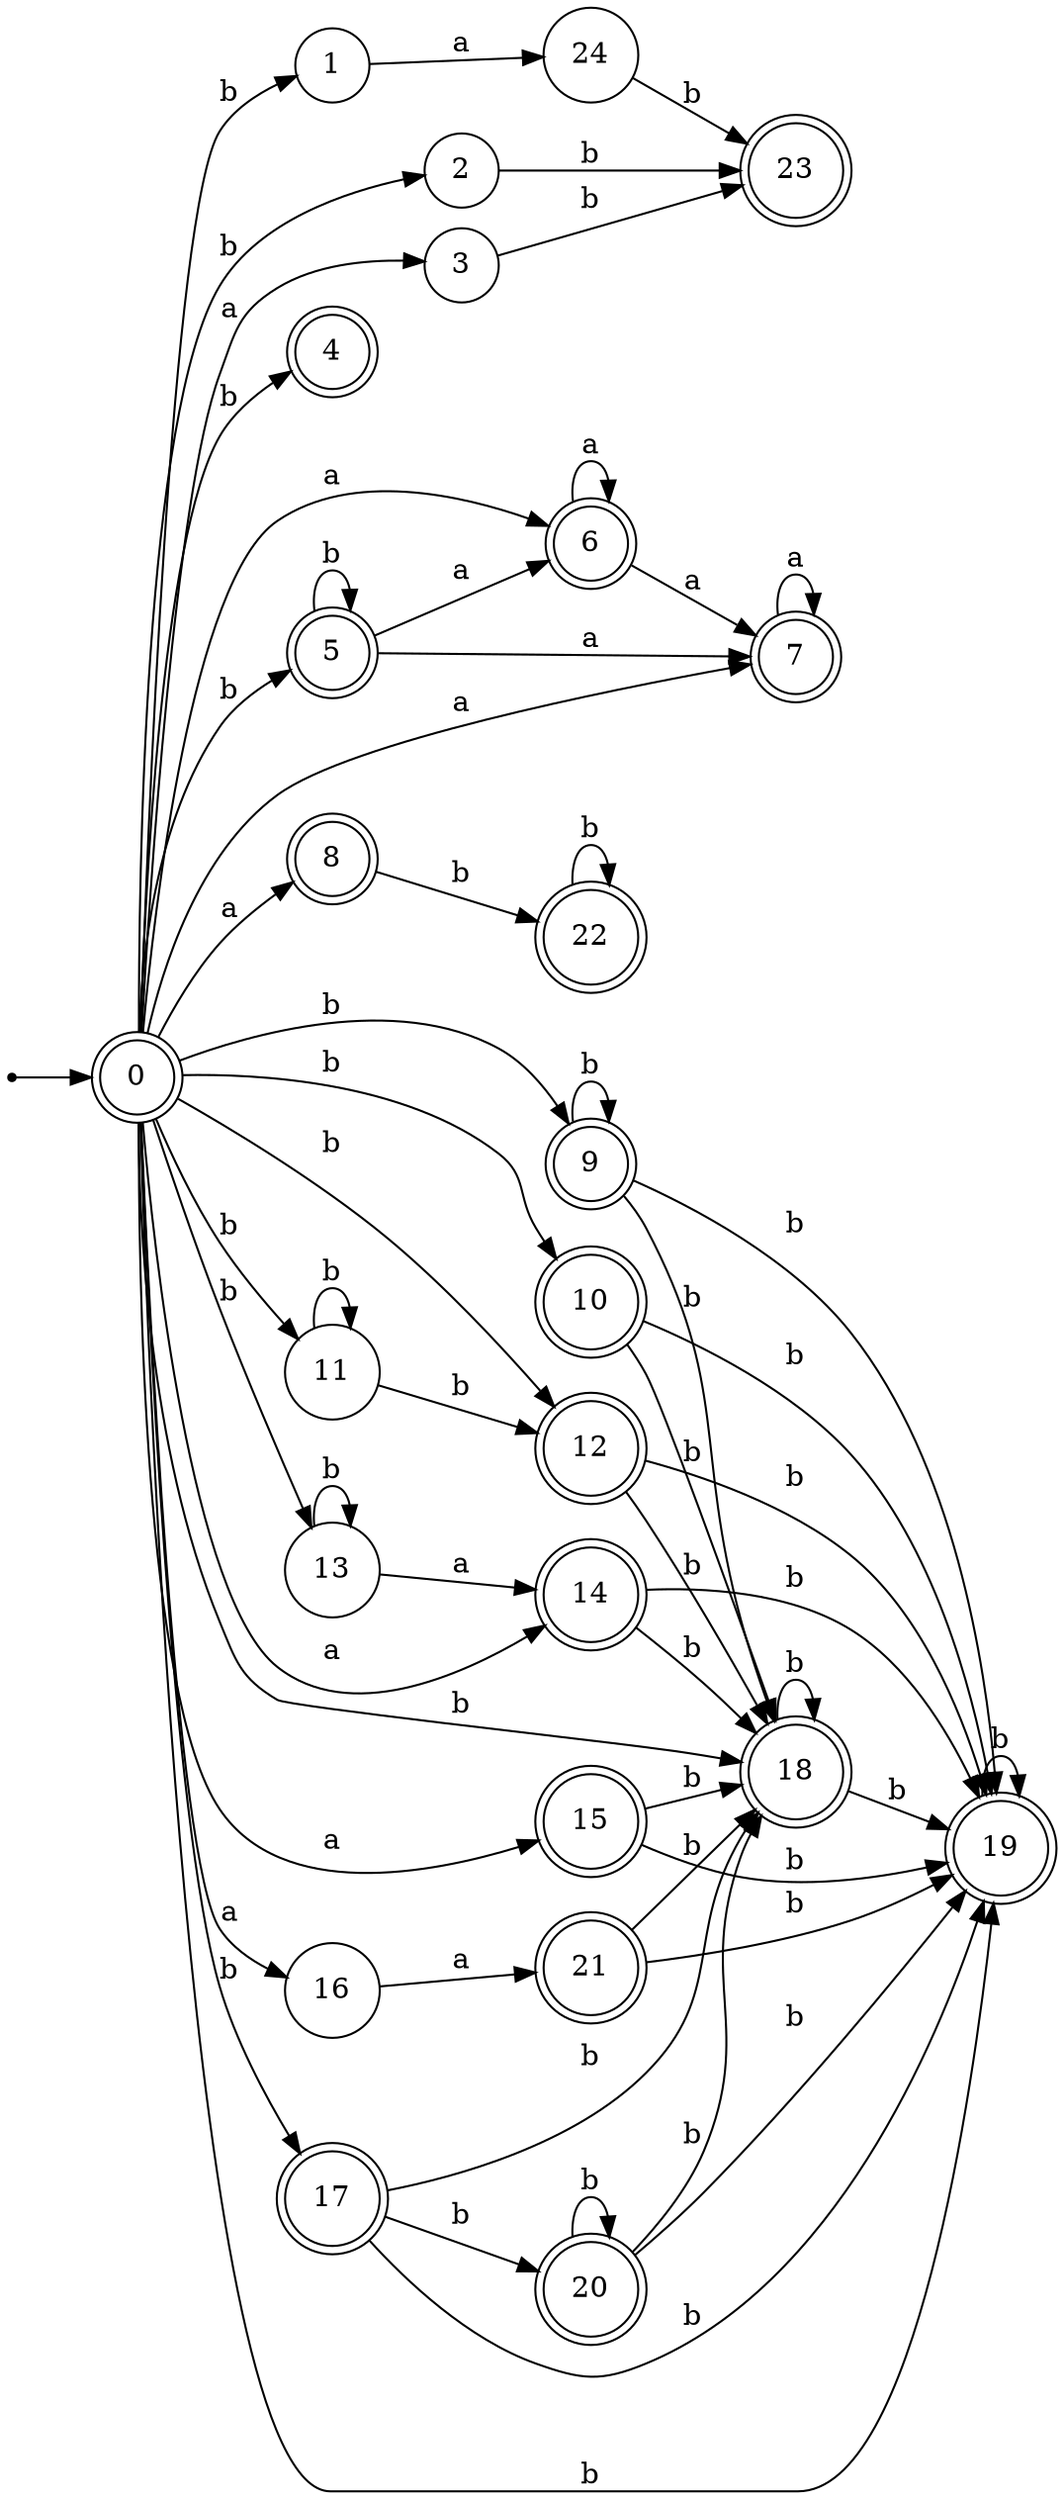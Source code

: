 digraph finite_state_machine {
rankdir=LR;
size="20,20";
node [shape = point]; "dummy0"
node [shape = doublecircle]; "0";"dummy0" -> "0";
node [shape = circle]; "1";
node [shape = circle]; "2";
node [shape = circle]; "3";
node [shape = doublecircle]; "4";node [shape = doublecircle]; "5";node [shape = doublecircle]; "6";node [shape = doublecircle]; "7";node [shape = doublecircle]; "8";node [shape = doublecircle]; "9";node [shape = doublecircle]; "10";node [shape = circle]; "11";
node [shape = doublecircle]; "12";node [shape = circle]; "13";
node [shape = doublecircle]; "14";node [shape = doublecircle]; "15";node [shape = circle]; "16";
node [shape = doublecircle]; "17";node [shape = doublecircle]; "18";node [shape = doublecircle]; "19";node [shape = doublecircle]; "20";node [shape = doublecircle]; "21";node [shape = doublecircle]; "22";node [shape = doublecircle]; "23";node [shape = circle]; "24";
"0" -> "1" [label = "b"];
 "0" -> "2" [label = "b"];
 "0" -> "4" [label = "b"];
 "0" -> "5" [label = "b"];
 "0" -> "9" [label = "b"];
 "0" -> "10" [label = "b"];
 "0" -> "11" [label = "b"];
 "0" -> "12" [label = "b"];
 "0" -> "13" [label = "b"];
 "0" -> "17" [label = "b"];
 "0" -> "18" [label = "b"];
 "0" -> "19" [label = "b"];
 "0" -> "16" [label = "a"];
 "0" -> "3" [label = "a"];
 "0" -> "6" [label = "a"];
 "0" -> "7" [label = "a"];
 "0" -> "8" [label = "a"];
 "0" -> "14" [label = "a"];
 "0" -> "15" [label = "a"];
 "19" -> "19" [label = "b"];
 "18" -> "18" [label = "b"];
 "18" -> "19" [label = "b"];
 "17" -> "18" [label = "b"];
 "17" -> "19" [label = "b"];
 "17" -> "20" [label = "b"];
 "20" -> "18" [label = "b"];
 "20" -> "19" [label = "b"];
 "20" -> "20" [label = "b"];
 "16" -> "21" [label = "a"];
 "21" -> "18" [label = "b"];
 "21" -> "19" [label = "b"];
 "15" -> "18" [label = "b"];
 "15" -> "19" [label = "b"];
 "14" -> "18" [label = "b"];
 "14" -> "19" [label = "b"];
 "13" -> "13" [label = "b"];
 "13" -> "14" [label = "a"];
 "12" -> "18" [label = "b"];
 "12" -> "19" [label = "b"];
 "11" -> "11" [label = "b"];
 "11" -> "12" [label = "b"];
 "10" -> "18" [label = "b"];
 "10" -> "19" [label = "b"];
 "9" -> "9" [label = "b"];
 "9" -> "18" [label = "b"];
 "9" -> "19" [label = "b"];
 "8" -> "22" [label = "b"];
 "22" -> "22" [label = "b"];
 "7" -> "7" [label = "a"];
 "6" -> "6" [label = "a"];
 "6" -> "7" [label = "a"];
 "5" -> "5" [label = "b"];
 "5" -> "6" [label = "a"];
 "5" -> "7" [label = "a"];
 "3" -> "23" [label = "b"];
 "2" -> "23" [label = "b"];
 "1" -> "24" [label = "a"];
 "24" -> "23" [label = "b"];
 }
